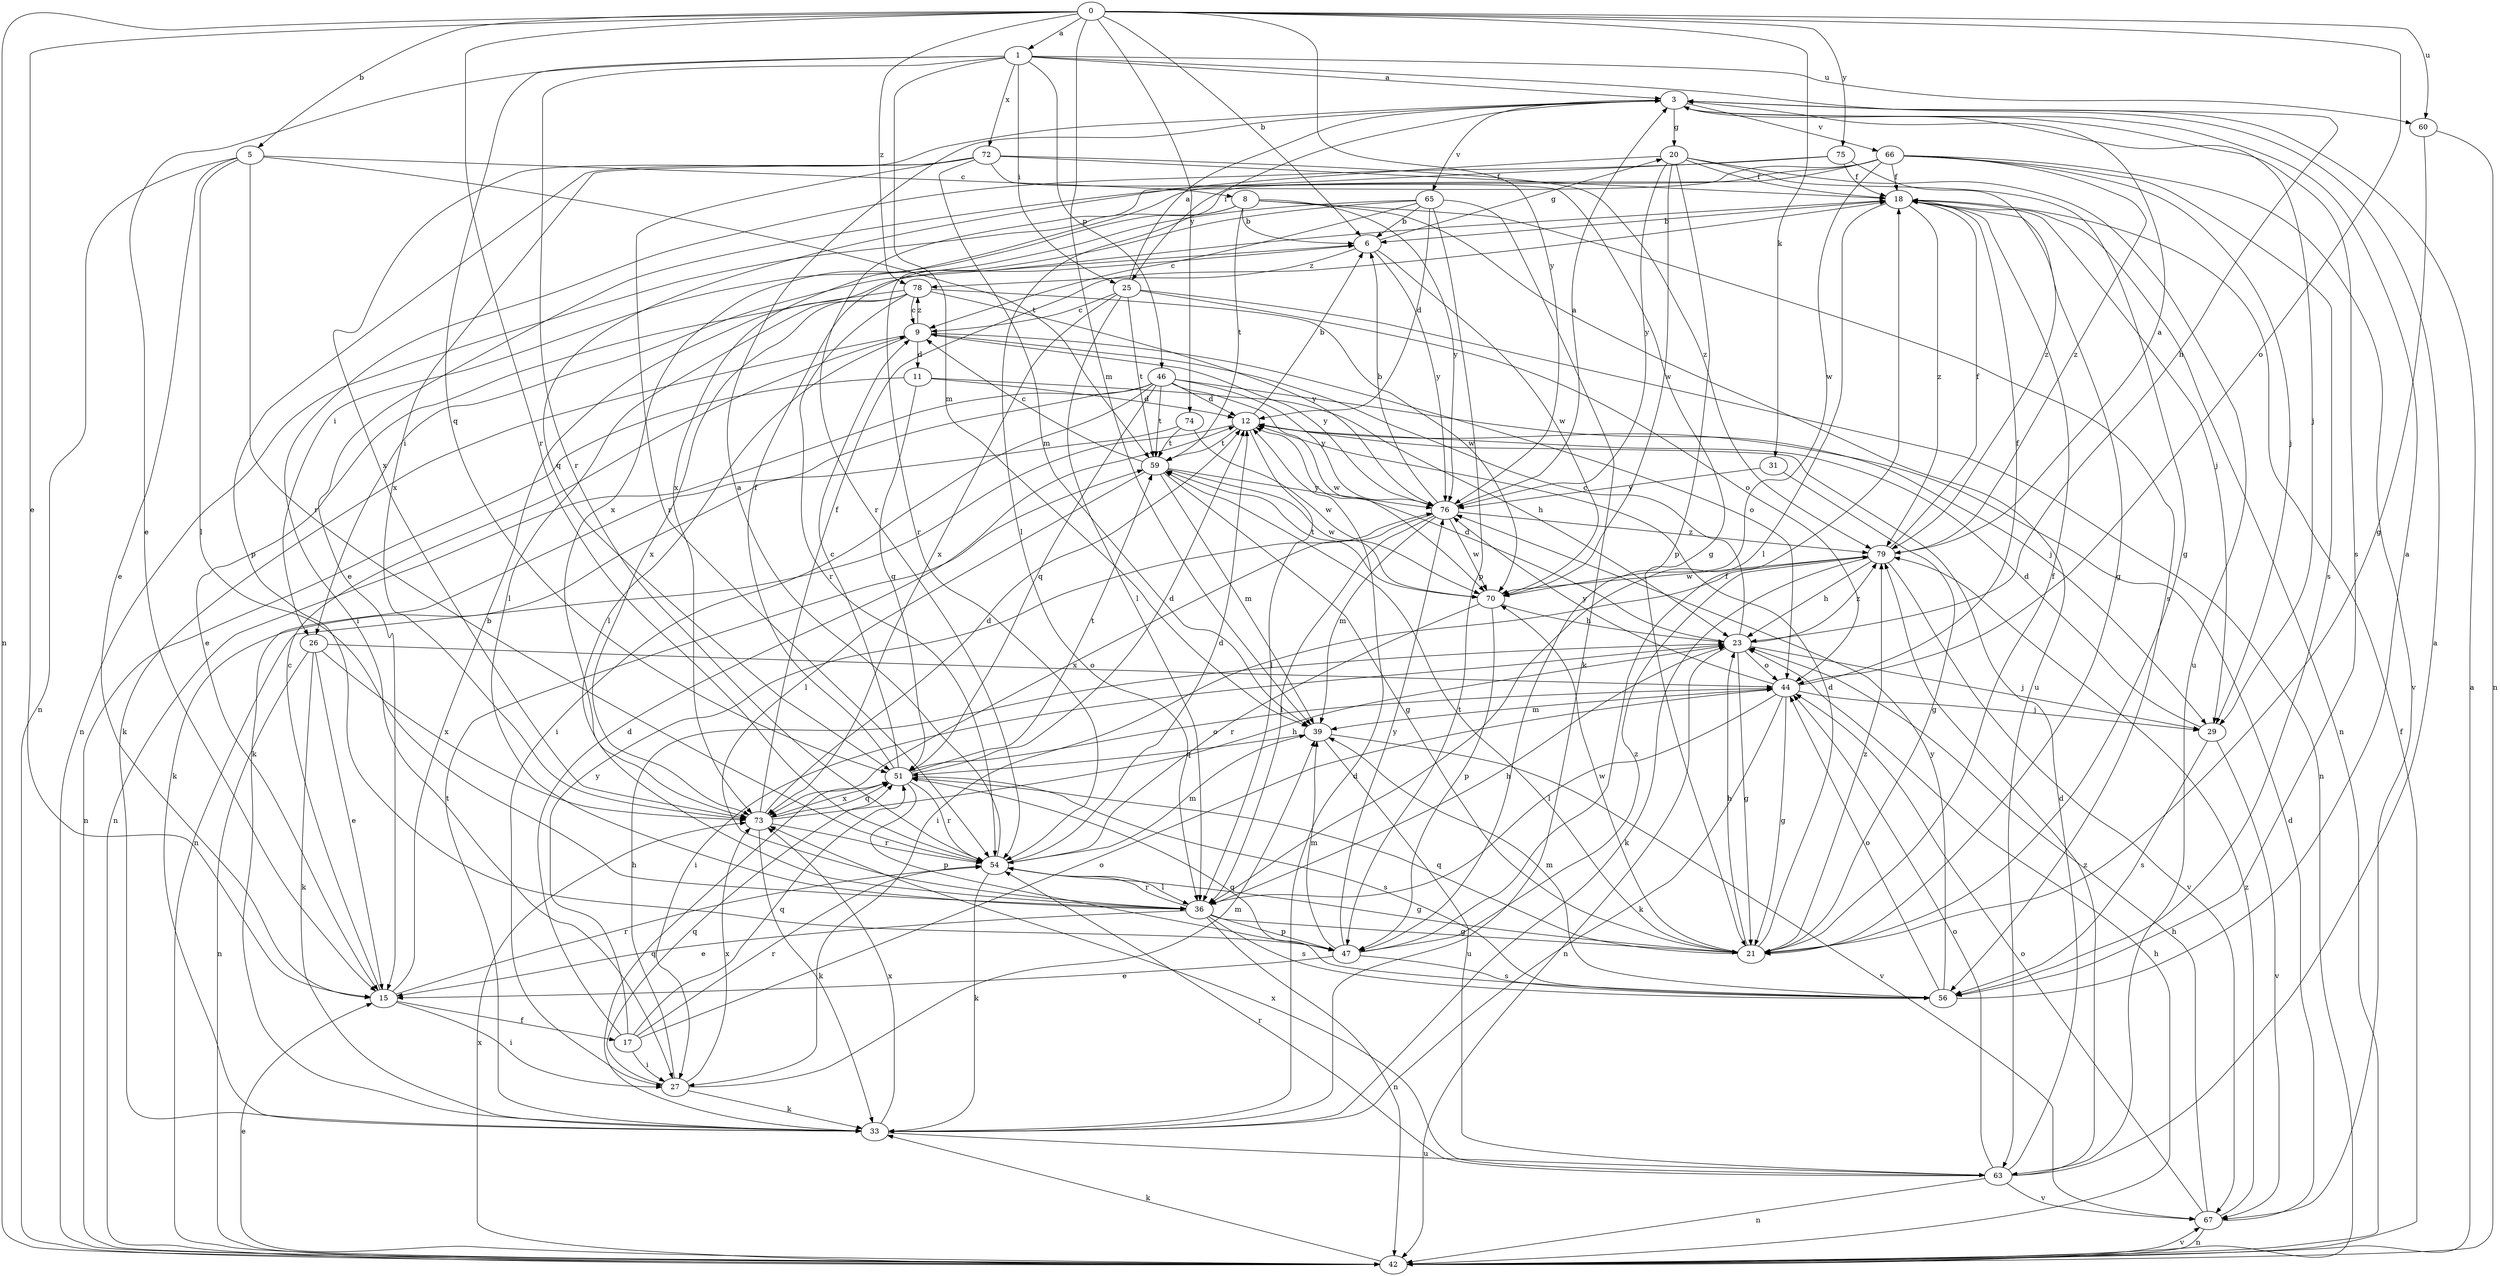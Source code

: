 strict digraph  {
0;
1;
3;
5;
6;
8;
9;
11;
12;
15;
17;
18;
20;
21;
23;
25;
26;
27;
29;
31;
33;
36;
39;
42;
44;
46;
47;
51;
54;
56;
59;
60;
63;
65;
66;
67;
70;
72;
73;
74;
75;
76;
78;
79;
0 -> 1  [label=a];
0 -> 5  [label=b];
0 -> 6  [label=b];
0 -> 15  [label=e];
0 -> 31  [label=k];
0 -> 39  [label=m];
0 -> 42  [label=n];
0 -> 44  [label=o];
0 -> 54  [label=r];
0 -> 60  [label=u];
0 -> 74  [label=y];
0 -> 75  [label=y];
0 -> 76  [label=y];
0 -> 78  [label=z];
1 -> 3  [label=a];
1 -> 15  [label=e];
1 -> 23  [label=h];
1 -> 25  [label=i];
1 -> 39  [label=m];
1 -> 46  [label=p];
1 -> 51  [label=q];
1 -> 54  [label=r];
1 -> 60  [label=u];
1 -> 72  [label=x];
3 -> 20  [label=g];
3 -> 25  [label=i];
3 -> 29  [label=j];
3 -> 56  [label=s];
3 -> 65  [label=v];
3 -> 66  [label=v];
3 -> 73  [label=x];
5 -> 8  [label=c];
5 -> 15  [label=e];
5 -> 36  [label=l];
5 -> 42  [label=n];
5 -> 54  [label=r];
5 -> 59  [label=t];
6 -> 20  [label=g];
6 -> 26  [label=i];
6 -> 70  [label=w];
6 -> 76  [label=y];
6 -> 78  [label=z];
8 -> 6  [label=b];
8 -> 26  [label=i];
8 -> 42  [label=n];
8 -> 56  [label=s];
8 -> 59  [label=t];
8 -> 63  [label=u];
8 -> 76  [label=y];
9 -> 11  [label=d];
9 -> 33  [label=k];
9 -> 36  [label=l];
9 -> 44  [label=o];
9 -> 76  [label=y];
9 -> 78  [label=z];
11 -> 12  [label=d];
11 -> 23  [label=h];
11 -> 42  [label=n];
11 -> 51  [label=q];
12 -> 6  [label=b];
12 -> 36  [label=l];
12 -> 42  [label=n];
12 -> 59  [label=t];
15 -> 6  [label=b];
15 -> 9  [label=c];
15 -> 17  [label=f];
15 -> 27  [label=i];
15 -> 54  [label=r];
17 -> 12  [label=d];
17 -> 27  [label=i];
17 -> 44  [label=o];
17 -> 51  [label=q];
17 -> 54  [label=r];
17 -> 76  [label=y];
18 -> 6  [label=b];
18 -> 21  [label=g];
18 -> 29  [label=j];
18 -> 36  [label=l];
18 -> 42  [label=n];
18 -> 79  [label=z];
20 -> 18  [label=f];
20 -> 21  [label=g];
20 -> 47  [label=p];
20 -> 51  [label=q];
20 -> 63  [label=u];
20 -> 70  [label=w];
20 -> 76  [label=y];
21 -> 12  [label=d];
21 -> 18  [label=f];
21 -> 23  [label=h];
21 -> 51  [label=q];
21 -> 59  [label=t];
21 -> 70  [label=w];
21 -> 79  [label=z];
23 -> 9  [label=c];
23 -> 12  [label=d];
23 -> 21  [label=g];
23 -> 27  [label=i];
23 -> 29  [label=j];
23 -> 42  [label=n];
23 -> 44  [label=o];
23 -> 79  [label=z];
25 -> 3  [label=a];
25 -> 9  [label=c];
25 -> 36  [label=l];
25 -> 42  [label=n];
25 -> 44  [label=o];
25 -> 59  [label=t];
25 -> 73  [label=x];
26 -> 15  [label=e];
26 -> 33  [label=k];
26 -> 42  [label=n];
26 -> 44  [label=o];
26 -> 73  [label=x];
27 -> 23  [label=h];
27 -> 33  [label=k];
27 -> 39  [label=m];
27 -> 51  [label=q];
27 -> 73  [label=x];
29 -> 12  [label=d];
29 -> 56  [label=s];
29 -> 67  [label=v];
31 -> 21  [label=g];
31 -> 76  [label=y];
33 -> 12  [label=d];
33 -> 51  [label=q];
33 -> 59  [label=t];
33 -> 63  [label=u];
33 -> 73  [label=x];
36 -> 15  [label=e];
36 -> 21  [label=g];
36 -> 23  [label=h];
36 -> 42  [label=n];
36 -> 47  [label=p];
36 -> 54  [label=r];
36 -> 56  [label=s];
39 -> 51  [label=q];
39 -> 63  [label=u];
39 -> 67  [label=v];
42 -> 3  [label=a];
42 -> 15  [label=e];
42 -> 18  [label=f];
42 -> 23  [label=h];
42 -> 33  [label=k];
42 -> 67  [label=v];
42 -> 73  [label=x];
44 -> 18  [label=f];
44 -> 21  [label=g];
44 -> 29  [label=j];
44 -> 33  [label=k];
44 -> 36  [label=l];
44 -> 39  [label=m];
44 -> 76  [label=y];
46 -> 12  [label=d];
46 -> 27  [label=i];
46 -> 29  [label=j];
46 -> 33  [label=k];
46 -> 42  [label=n];
46 -> 51  [label=q];
46 -> 59  [label=t];
46 -> 70  [label=w];
46 -> 76  [label=y];
47 -> 15  [label=e];
47 -> 18  [label=f];
47 -> 39  [label=m];
47 -> 56  [label=s];
47 -> 76  [label=y];
47 -> 79  [label=z];
51 -> 9  [label=c];
51 -> 12  [label=d];
51 -> 18  [label=f];
51 -> 44  [label=o];
51 -> 47  [label=p];
51 -> 54  [label=r];
51 -> 56  [label=s];
51 -> 59  [label=t];
51 -> 73  [label=x];
54 -> 3  [label=a];
54 -> 12  [label=d];
54 -> 21  [label=g];
54 -> 33  [label=k];
54 -> 36  [label=l];
54 -> 39  [label=m];
56 -> 3  [label=a];
56 -> 39  [label=m];
56 -> 44  [label=o];
56 -> 51  [label=q];
56 -> 76  [label=y];
59 -> 9  [label=c];
59 -> 21  [label=g];
59 -> 36  [label=l];
59 -> 39  [label=m];
59 -> 70  [label=w];
59 -> 76  [label=y];
60 -> 21  [label=g];
60 -> 42  [label=n];
63 -> 3  [label=a];
63 -> 12  [label=d];
63 -> 42  [label=n];
63 -> 44  [label=o];
63 -> 54  [label=r];
63 -> 67  [label=v];
63 -> 73  [label=x];
63 -> 79  [label=z];
65 -> 6  [label=b];
65 -> 9  [label=c];
65 -> 12  [label=d];
65 -> 33  [label=k];
65 -> 47  [label=p];
65 -> 54  [label=r];
65 -> 73  [label=x];
66 -> 15  [label=e];
66 -> 18  [label=f];
66 -> 29  [label=j];
66 -> 36  [label=l];
66 -> 56  [label=s];
66 -> 67  [label=v];
66 -> 70  [label=w];
66 -> 73  [label=x];
66 -> 79  [label=z];
67 -> 12  [label=d];
67 -> 23  [label=h];
67 -> 42  [label=n];
67 -> 44  [label=o];
67 -> 79  [label=z];
70 -> 23  [label=h];
70 -> 47  [label=p];
70 -> 54  [label=r];
70 -> 59  [label=t];
72 -> 18  [label=f];
72 -> 21  [label=g];
72 -> 39  [label=m];
72 -> 47  [label=p];
72 -> 54  [label=r];
72 -> 73  [label=x];
72 -> 79  [label=z];
73 -> 12  [label=d];
73 -> 18  [label=f];
73 -> 23  [label=h];
73 -> 33  [label=k];
73 -> 51  [label=q];
73 -> 54  [label=r];
74 -> 33  [label=k];
74 -> 59  [label=t];
74 -> 70  [label=w];
75 -> 18  [label=f];
75 -> 27  [label=i];
75 -> 54  [label=r];
75 -> 79  [label=z];
76 -> 3  [label=a];
76 -> 6  [label=b];
76 -> 36  [label=l];
76 -> 39  [label=m];
76 -> 70  [label=w];
76 -> 73  [label=x];
76 -> 79  [label=z];
78 -> 9  [label=c];
78 -> 15  [label=e];
78 -> 36  [label=l];
78 -> 54  [label=r];
78 -> 70  [label=w];
78 -> 73  [label=x];
78 -> 76  [label=y];
79 -> 3  [label=a];
79 -> 18  [label=f];
79 -> 23  [label=h];
79 -> 27  [label=i];
79 -> 33  [label=k];
79 -> 67  [label=v];
79 -> 70  [label=w];
}
